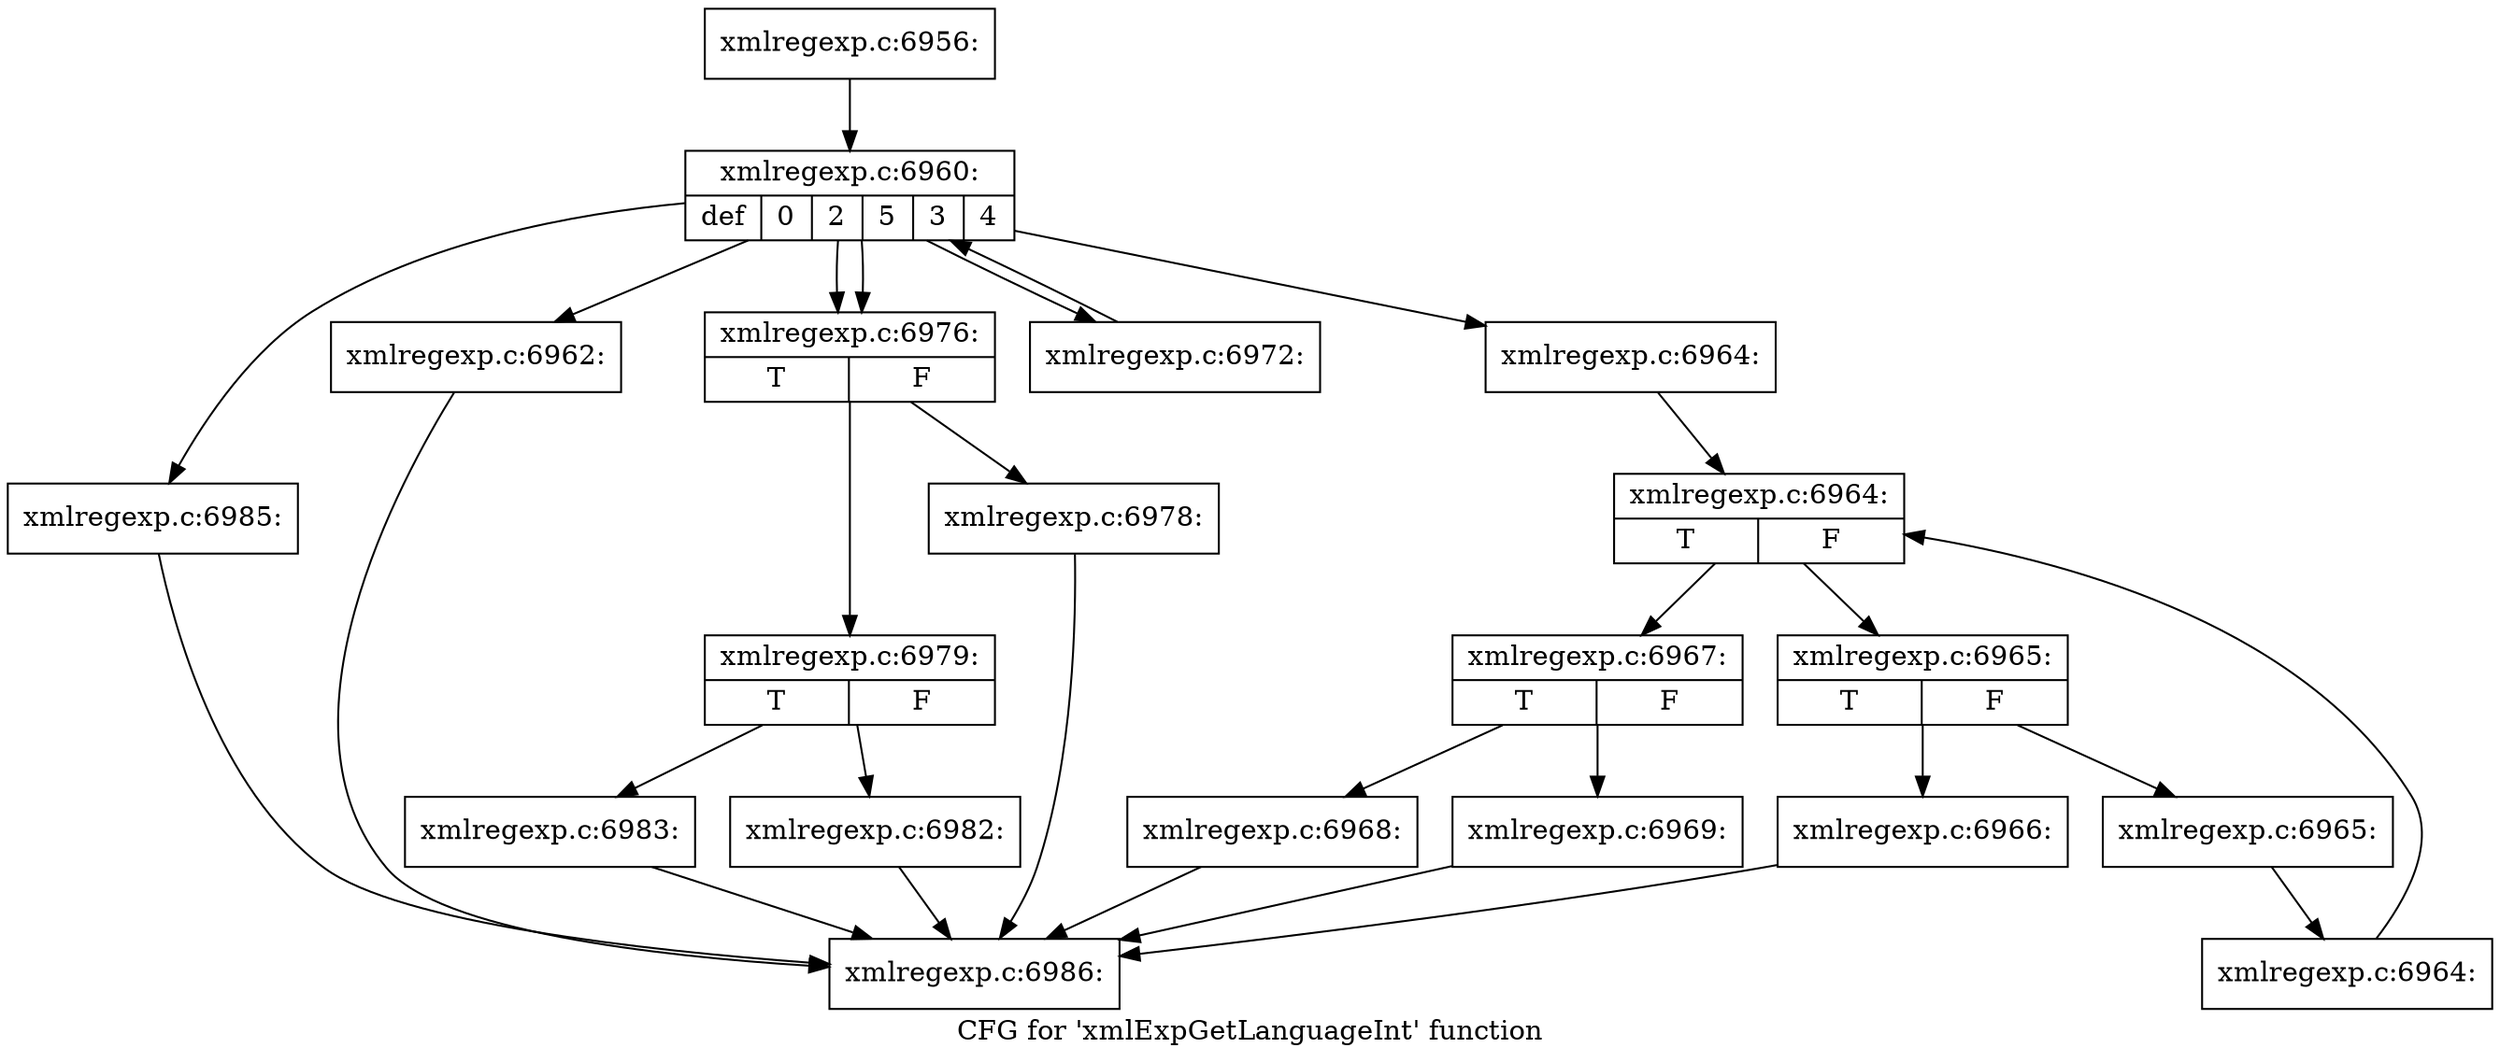 digraph "CFG for 'xmlExpGetLanguageInt' function" {
	label="CFG for 'xmlExpGetLanguageInt' function";

	Node0x563d9d9f3930 [shape=record,label="{xmlregexp.c:6956:}"];
	Node0x563d9d9f3930 -> Node0x563d9d9f5b20;
	Node0x563d9d9f5b20 [shape=record,label="{xmlregexp.c:6960:|{<s0>def|<s1>0|<s2>2|<s3>5|<s4>3|<s5>4}}"];
	Node0x563d9d9f5b20 -> Node0x563d9d9f5c00;
	Node0x563d9d9f5b20 -> Node0x563d9d9f6110;
	Node0x563d9d9f5b20 -> Node0x563d9d9f62d0;
	Node0x563d9d9f5b20 -> Node0x563d9d9f7f90;
	Node0x563d9d9f5b20 -> Node0x563d9d9f8310;
	Node0x563d9d9f5b20 -> Node0x563d9d9f8310;
	Node0x563d9d9f6110 [shape=record,label="{xmlregexp.c:6962:}"];
	Node0x563d9d9f6110 -> Node0x563d9d9f3980;
	Node0x563d9d9f62d0 [shape=record,label="{xmlregexp.c:6964:}"];
	Node0x563d9d9f62d0 -> Node0x563d9d9f64f0;
	Node0x563d9d9f64f0 [shape=record,label="{xmlregexp.c:6964:|{<s0>T|<s1>F}}"];
	Node0x563d9d9f64f0 -> Node0x563d9d9f67d0;
	Node0x563d9d9f64f0 -> Node0x563d9d9f6350;
	Node0x563d9d9f67d0 [shape=record,label="{xmlregexp.c:6965:|{<s0>T|<s1>F}}"];
	Node0x563d9d9f67d0 -> Node0x563d9d9f6b00;
	Node0x563d9d9f67d0 -> Node0x563d9d9f6b50;
	Node0x563d9d9f6b00 [shape=record,label="{xmlregexp.c:6966:}"];
	Node0x563d9d9f6b00 -> Node0x563d9d9f3980;
	Node0x563d9d9f6b50 [shape=record,label="{xmlregexp.c:6965:}"];
	Node0x563d9d9f6b50 -> Node0x563d9d9f6740;
	Node0x563d9d9f6740 [shape=record,label="{xmlregexp.c:6964:}"];
	Node0x563d9d9f6740 -> Node0x563d9d9f64f0;
	Node0x563d9d9f6350 [shape=record,label="{xmlregexp.c:6967:|{<s0>T|<s1>F}}"];
	Node0x563d9d9f6350 -> Node0x563d9d9f7510;
	Node0x563d9d9f6350 -> Node0x563d9d9f7560;
	Node0x563d9d9f7510 [shape=record,label="{xmlregexp.c:6968:}"];
	Node0x563d9d9f7510 -> Node0x563d9d9f3980;
	Node0x563d9d9f7560 [shape=record,label="{xmlregexp.c:6969:}"];
	Node0x563d9d9f7560 -> Node0x563d9d9f3980;
	Node0x563d9d9f7f90 [shape=record,label="{xmlregexp.c:6972:}"];
	Node0x563d9d9f7f90 -> Node0x563d9d9f5b20;
	Node0x563d9d9f8310 [shape=record,label="{xmlregexp.c:6976:|{<s0>T|<s1>F}}"];
	Node0x563d9d9f8310 -> Node0x563d9d9f8a00;
	Node0x563d9d9f8310 -> Node0x563d9d9f8a50;
	Node0x563d9d9f8a00 [shape=record,label="{xmlregexp.c:6978:}"];
	Node0x563d9d9f8a00 -> Node0x563d9d9f3980;
	Node0x563d9d9f8a50 [shape=record,label="{xmlregexp.c:6979:|{<s0>T|<s1>F}}"];
	Node0x563d9d9f8a50 -> Node0x563d9d9f9780;
	Node0x563d9d9f8a50 -> Node0x563d9d9f97d0;
	Node0x563d9d9f9780 [shape=record,label="{xmlregexp.c:6982:}"];
	Node0x563d9d9f9780 -> Node0x563d9d9f3980;
	Node0x563d9d9f97d0 [shape=record,label="{xmlregexp.c:6983:}"];
	Node0x563d9d9f97d0 -> Node0x563d9d9f3980;
	Node0x563d9d9f5c00 [shape=record,label="{xmlregexp.c:6985:}"];
	Node0x563d9d9f5c00 -> Node0x563d9d9f3980;
	Node0x563d9d9f3980 [shape=record,label="{xmlregexp.c:6986:}"];
}
